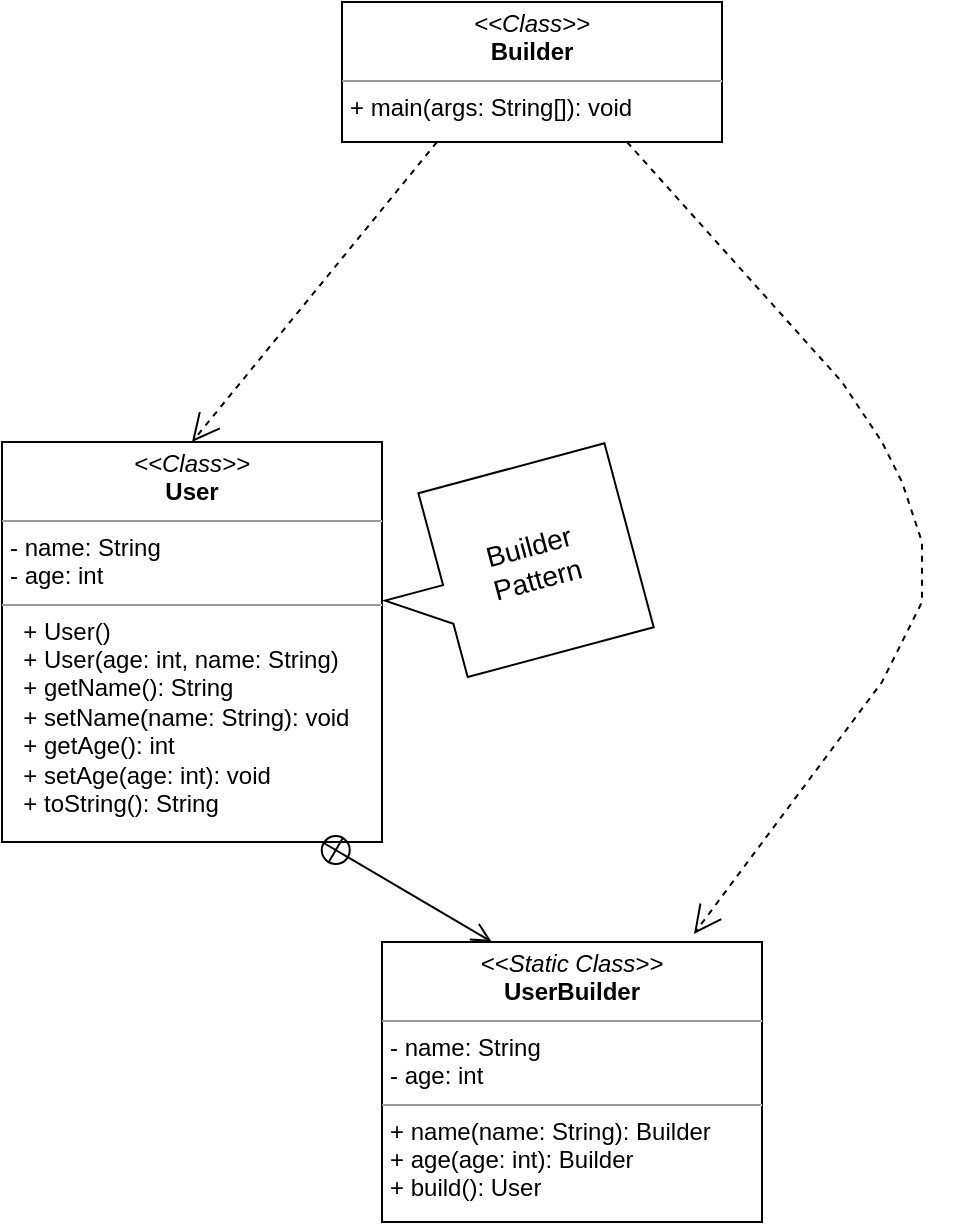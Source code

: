 <mxfile version="24.6.4" type="device">
  <diagram name="Page-1" id="c4acf3e9-155e-7222-9cf6-157b1a14988f">
    <mxGraphModel dx="1426" dy="785" grid="1" gridSize="10" guides="1" tooltips="1" connect="1" arrows="1" fold="1" page="1" pageScale="1" pageWidth="850" pageHeight="1100" background="none" math="0" shadow="0">
      <root>
        <mxCell id="0" />
        <mxCell id="1" parent="0" />
        <mxCell id="5d2195bd80daf111-18" value="&lt;p style=&quot;margin:0px;margin-top:4px;text-align:center;&quot;&gt;&lt;i&gt;&amp;lt;&amp;lt;Class&amp;gt;&amp;gt;&lt;/i&gt;&lt;br&gt;&lt;b&gt;User&lt;/b&gt;&lt;/p&gt;&lt;hr size=&quot;1&quot;&gt;&lt;p style=&quot;margin:0px;margin-left:4px;&quot;&gt;- name: String&lt;br&gt;- age: int&lt;/p&gt;&lt;hr size=&quot;1&quot;&gt;&lt;p style=&quot;margin:0px;margin-left:4px;&quot;&gt;&amp;nbsp; + User()&lt;/p&gt;&lt;p style=&quot;margin:0px;margin-left:4px;&quot;&gt;&amp;nbsp; + User(age: int, name: String)&lt;/p&gt;&lt;p style=&quot;margin:0px;margin-left:4px;&quot;&gt;&amp;nbsp; + getName(): String&lt;/p&gt;&lt;p style=&quot;margin:0px;margin-left:4px;&quot;&gt;&amp;nbsp; + setName(name: String): void&lt;/p&gt;&lt;p style=&quot;margin:0px;margin-left:4px;&quot;&gt;&amp;nbsp; + getAge(): int&lt;/p&gt;&lt;p style=&quot;margin:0px;margin-left:4px;&quot;&gt;&amp;nbsp; + setAge(age: int): void&lt;/p&gt;&lt;p style=&quot;margin:0px;margin-left:4px;&quot;&gt;&amp;nbsp; + toString(): String&lt;/p&gt;" style="verticalAlign=top;align=left;overflow=fill;fontSize=12;fontFamily=Helvetica;html=1;rounded=0;shadow=0;comic=0;labelBackgroundColor=none;strokeWidth=1" parent="1" vertex="1">
          <mxGeometry x="160" y="260" width="190" height="200" as="geometry" />
        </mxCell>
        <mxCell id="ODsbnVd8StHhgChr9COE-1" value="&lt;p style=&quot;margin:0px;margin-top:4px;text-align:center;&quot;&gt;&lt;i&gt;&amp;lt;&amp;lt;Class&amp;gt;&amp;gt;&lt;/i&gt;&lt;br&gt;&lt;b&gt;Builder&lt;/b&gt;&lt;/p&gt;&lt;hr size=&quot;1&quot;&gt;&lt;p style=&quot;margin:0px;margin-left:4px;&quot;&gt;+ main(args: String[]): void&lt;/p&gt;" style="verticalAlign=top;align=left;overflow=fill;fontSize=12;fontFamily=Helvetica;html=1;rounded=0;shadow=0;comic=0;labelBackgroundColor=none;strokeWidth=1" vertex="1" parent="1">
          <mxGeometry x="330" y="40" width="190" height="70" as="geometry" />
        </mxCell>
        <mxCell id="ODsbnVd8StHhgChr9COE-2" value="&lt;p style=&quot;margin:0px;margin-top:4px;text-align:center;&quot;&gt;&lt;i&gt;&amp;lt;&amp;lt;Static Class&amp;gt;&amp;gt;&lt;/i&gt;&lt;br&gt;&lt;b&gt;UserBuilder&lt;/b&gt;&lt;br&gt;&lt;/p&gt;&lt;hr size=&quot;1&quot;&gt;&lt;p style=&quot;margin:0px;margin-left:4px;&quot;&gt;- name: String&lt;/p&gt;&lt;p style=&quot;margin:0px;margin-left:4px;&quot;&gt;- age: int&lt;/p&gt;&lt;hr size=&quot;1&quot;&gt;&lt;p style=&quot;margin:0px;margin-left:4px;&quot;&gt;+ name(name: String): Builder&lt;/p&gt;&lt;p style=&quot;margin:0px;margin-left:4px;&quot;&gt;+ age(age: int): Builder&lt;/p&gt;&lt;p style=&quot;margin:0px;margin-left:4px;&quot;&gt;+ build(): User&lt;/p&gt;" style="verticalAlign=top;align=left;overflow=fill;fontSize=12;fontFamily=Helvetica;html=1;rounded=0;shadow=0;comic=0;labelBackgroundColor=none;strokeWidth=1" vertex="1" parent="1">
          <mxGeometry x="350" y="510" width="190" height="140" as="geometry" />
        </mxCell>
        <mxCell id="ODsbnVd8StHhgChr9COE-3" value="" style="endArrow=open;startArrow=circlePlus;endFill=0;startFill=0;endSize=8;html=1;rounded=0;entryX=0.289;entryY=0;entryDx=0;entryDy=0;exitX=0.842;exitY=1;exitDx=0;exitDy=0;exitPerimeter=0;entryPerimeter=0;" edge="1" parent="1" source="5d2195bd80daf111-18" target="ODsbnVd8StHhgChr9COE-2">
          <mxGeometry width="160" relative="1" as="geometry">
            <mxPoint x="230" y="410" as="sourcePoint" />
            <mxPoint x="390" y="410" as="targetPoint" />
          </mxGeometry>
        </mxCell>
        <mxCell id="ODsbnVd8StHhgChr9COE-4" value="" style="endArrow=open;endSize=12;dashed=1;html=1;rounded=0;entryX=0.5;entryY=0;entryDx=0;entryDy=0;exitX=0.25;exitY=1;exitDx=0;exitDy=0;" edge="1" parent="1" source="ODsbnVd8StHhgChr9COE-1" target="5d2195bd80daf111-18">
          <mxGeometry x="0.156" y="-67" width="160" relative="1" as="geometry">
            <mxPoint x="340" y="300" as="sourcePoint" />
            <mxPoint x="500" y="300" as="targetPoint" />
            <mxPoint as="offset" />
          </mxGeometry>
        </mxCell>
        <mxCell id="ODsbnVd8StHhgChr9COE-5" value="" style="endArrow=open;endSize=12;dashed=1;html=1;rounded=0;entryX=0.821;entryY=-0.029;entryDx=0;entryDy=0;exitX=0.75;exitY=1;exitDx=0;exitDy=0;entryPerimeter=0;" edge="1" parent="1" source="ODsbnVd8StHhgChr9COE-1" target="ODsbnVd8StHhgChr9COE-2">
          <mxGeometry x="0.156" y="-67" width="160" relative="1" as="geometry">
            <mxPoint x="388" y="190" as="sourcePoint" />
            <mxPoint x="265" y="270" as="targetPoint" />
            <mxPoint as="offset" />
            <Array as="points">
              <mxPoint x="580" y="230" />
              <mxPoint x="600" y="260" />
              <mxPoint x="610" y="280" />
              <mxPoint x="620" y="310" />
              <mxPoint x="620" y="330" />
              <mxPoint x="620" y="340" />
              <mxPoint x="610" y="360" />
              <mxPoint x="600" y="380" />
            </Array>
          </mxGeometry>
        </mxCell>
        <mxCell id="ODsbnVd8StHhgChr9COE-7" value="" style="shape=callout;whiteSpace=wrap;html=1;perimeter=calloutPerimeter;rotation=75;" vertex="1" parent="1">
          <mxGeometry x="364.95" y="259.83" width="95.17" height="126.29" as="geometry" />
        </mxCell>
        <mxCell id="ODsbnVd8StHhgChr9COE-8" value="&lt;font style=&quot;font-size: 14px;&quot;&gt;Builder Pattern&lt;/font&gt;" style="text;html=1;align=center;verticalAlign=middle;whiteSpace=wrap;rounded=0;rotation=-15;" vertex="1" parent="1">
          <mxGeometry x="393" y="300.0" width="65" height="40" as="geometry" />
        </mxCell>
      </root>
    </mxGraphModel>
  </diagram>
</mxfile>
